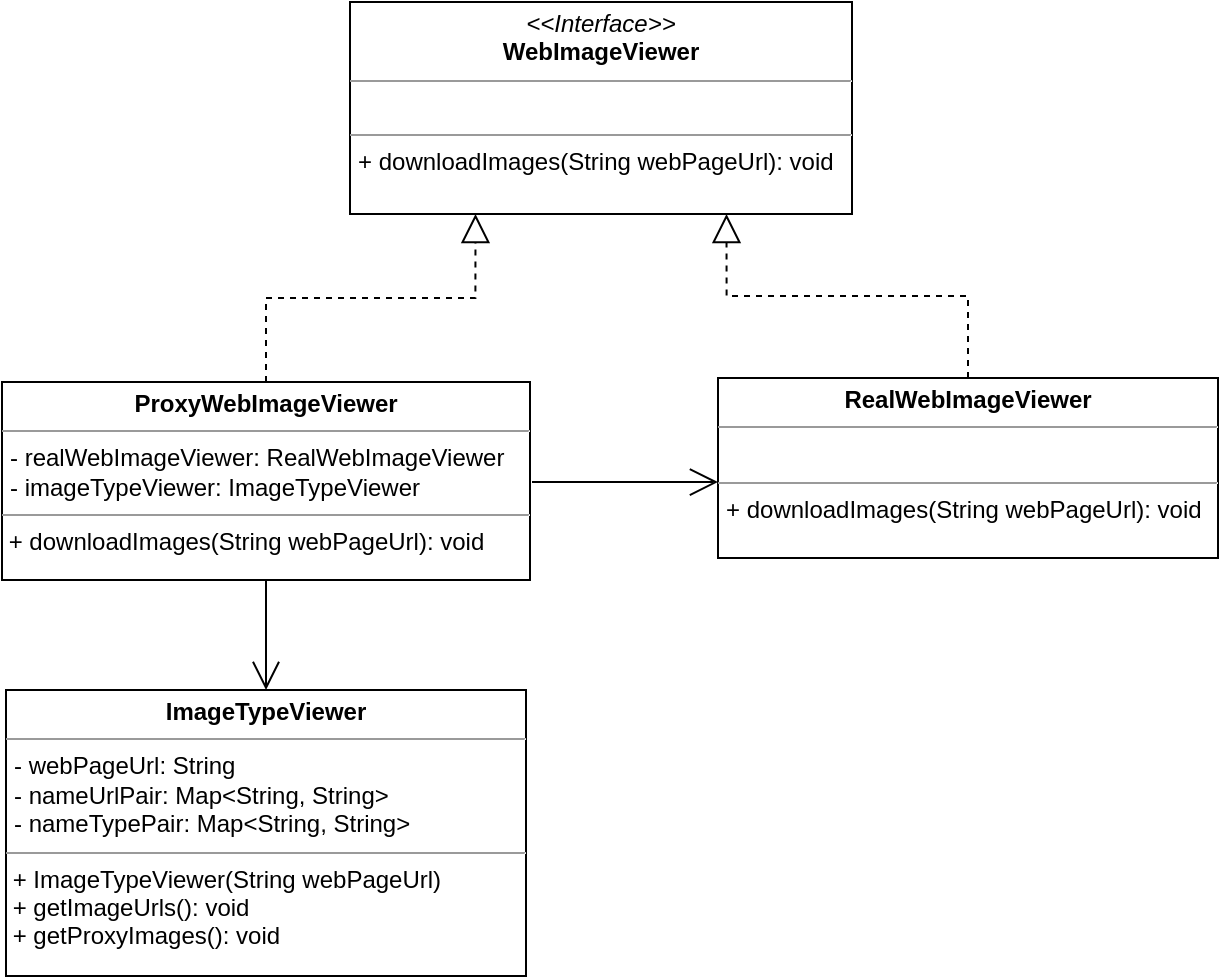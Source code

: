 <mxfile version="19.0.3" type="device"><diagram id="C5RBs43oDa-KdzZeNtuy" name="Page-1"><mxGraphModel dx="920" dy="538" grid="0" gridSize="10" guides="0" tooltips="1" connect="1" arrows="1" fold="1" page="0" pageScale="1" pageWidth="827" pageHeight="1169" math="0" shadow="0"><root><mxCell id="WIyWlLk6GJQsqaUBKTNV-0"/><mxCell id="WIyWlLk6GJQsqaUBKTNV-1" parent="WIyWlLk6GJQsqaUBKTNV-0"/><mxCell id="6kgDRQaV2MLnE1PNb5L8-4" value="&lt;p style=&quot;margin:0px;margin-top:4px;text-align:center;&quot;&gt;&lt;b&gt;RealWebImageViewer&lt;/b&gt;&lt;/p&gt;&lt;hr size=&quot;1&quot;&gt;&lt;p style=&quot;margin:0px;margin-left:4px;&quot;&gt;&amp;nbsp;&lt;/p&gt;&lt;hr size=&quot;1&quot;&gt;&lt;p style=&quot;margin:0px;margin-left:4px;&quot;&gt;+ downloadImages(String webPageUrl): void&lt;/p&gt;" style="verticalAlign=top;align=left;overflow=fill;fontSize=12;fontFamily=Helvetica;html=1;" vertex="1" parent="WIyWlLk6GJQsqaUBKTNV-1"><mxGeometry x="434" y="276" width="250" height="90" as="geometry"/></mxCell><mxCell id="6kgDRQaV2MLnE1PNb5L8-5" value="&lt;p style=&quot;margin:0px;margin-top:4px;text-align:center;&quot;&gt;&lt;i&gt;&amp;lt;&amp;lt;Interface&amp;gt;&amp;gt;&lt;/i&gt;&lt;br&gt;&lt;b&gt;WebImageViewer&lt;/b&gt;&lt;/p&gt;&lt;hr size=&quot;1&quot;&gt;&lt;p style=&quot;margin:0px;margin-left:4px;&quot;&gt;&amp;nbsp;&lt;/p&gt;&lt;hr size=&quot;1&quot;&gt;&lt;p style=&quot;margin:0px;margin-left:4px;&quot;&gt;+ downloadImages(String webPageUrl): void&lt;br&gt;&lt;br&gt;&lt;/p&gt;" style="verticalAlign=top;align=left;overflow=fill;fontSize=12;fontFamily=Helvetica;html=1;" vertex="1" parent="WIyWlLk6GJQsqaUBKTNV-1"><mxGeometry x="250" y="88" width="251" height="106" as="geometry"/></mxCell><mxCell id="6kgDRQaV2MLnE1PNb5L8-6" value="&lt;p style=&quot;margin:0px;margin-top:4px;text-align:center;&quot;&gt;&lt;b&gt;ProxyWebImageViewer&lt;/b&gt;&lt;/p&gt;&lt;hr size=&quot;1&quot;&gt;&lt;p style=&quot;margin:0px;margin-left:4px;&quot;&gt;- realWebImageViewer: RealWebImageViewer&lt;/p&gt;&lt;p style=&quot;margin:0px;margin-left:4px;&quot;&gt;- imageTypeViewer: ImageTypeViewer&lt;br&gt;&lt;/p&gt;&lt;hr size=&quot;1&quot;&gt;&amp;nbsp;&lt;span style=&quot;background-color: initial;&quot;&gt;+ downloadImages(String webPageUrl): void&lt;/span&gt;" style="verticalAlign=top;align=left;overflow=fill;fontSize=12;fontFamily=Helvetica;html=1;" vertex="1" parent="WIyWlLk6GJQsqaUBKTNV-1"><mxGeometry x="76" y="278" width="264" height="99" as="geometry"/></mxCell><mxCell id="6kgDRQaV2MLnE1PNb5L8-7" value="" style="endArrow=open;endFill=1;endSize=12;html=1;rounded=0;entryX=0;entryY=0.578;entryDx=0;entryDy=0;entryPerimeter=0;" edge="1" parent="WIyWlLk6GJQsqaUBKTNV-1" target="6kgDRQaV2MLnE1PNb5L8-4"><mxGeometry width="160" relative="1" as="geometry"><mxPoint x="341" y="328" as="sourcePoint"/><mxPoint x="434" y="314" as="targetPoint"/></mxGeometry></mxCell><mxCell id="6kgDRQaV2MLnE1PNb5L8-8" value="" style="endArrow=block;dashed=1;endFill=0;endSize=12;html=1;rounded=0;entryX=0.25;entryY=1;entryDx=0;entryDy=0;exitX=0.5;exitY=0;exitDx=0;exitDy=0;edgeStyle=orthogonalEdgeStyle;" edge="1" parent="WIyWlLk6GJQsqaUBKTNV-1" source="6kgDRQaV2MLnE1PNb5L8-6" target="6kgDRQaV2MLnE1PNb5L8-5"><mxGeometry width="160" relative="1" as="geometry"><mxPoint x="78" y="266" as="sourcePoint"/><mxPoint x="257" y="470" as="targetPoint"/></mxGeometry></mxCell><mxCell id="6kgDRQaV2MLnE1PNb5L8-9" value="&lt;p style=&quot;margin:0px;margin-top:4px;text-align:center;&quot;&gt;&lt;b&gt;ImageTypeViewer&lt;/b&gt;&lt;/p&gt;&lt;hr size=&quot;1&quot;&gt;&lt;p style=&quot;margin:0px;margin-left:4px;&quot;&gt;- webPageUrl: String&lt;/p&gt;&lt;p style=&quot;margin:0px;margin-left:4px;&quot;&gt;- nameUrlPair: Map&amp;lt;String, String&amp;gt;&lt;/p&gt;&lt;p style=&quot;margin:0px;margin-left:4px;&quot;&gt;- nameTypePair: Map&amp;lt;String, String&amp;gt;&lt;/p&gt;&lt;hr size=&quot;1&quot;&gt;&lt;p style=&quot;margin:0px;margin-left:4px;&quot;&gt;&lt;/p&gt;&amp;nbsp;+ ImageTypeViewer(String webPageUrl)&lt;br&gt;&amp;nbsp;+ getImageUrls(): void&lt;br&gt;&amp;nbsp;+ getProxyImages(): void" style="verticalAlign=top;align=left;overflow=fill;fontSize=12;fontFamily=Helvetica;html=1;" vertex="1" parent="WIyWlLk6GJQsqaUBKTNV-1"><mxGeometry x="78" y="432" width="260" height="143" as="geometry"/></mxCell><mxCell id="6kgDRQaV2MLnE1PNb5L8-11" value="" style="endArrow=open;endFill=1;endSize=12;html=1;rounded=0;exitX=0.5;exitY=1;exitDx=0;exitDy=0;entryX=0.5;entryY=0;entryDx=0;entryDy=0;" edge="1" parent="WIyWlLk6GJQsqaUBKTNV-1" source="6kgDRQaV2MLnE1PNb5L8-6" target="6kgDRQaV2MLnE1PNb5L8-9"><mxGeometry width="160" relative="1" as="geometry"><mxPoint x="272" y="632" as="sourcePoint"/><mxPoint x="432" y="632" as="targetPoint"/></mxGeometry></mxCell><mxCell id="6kgDRQaV2MLnE1PNb5L8-12" value="" style="endArrow=block;dashed=1;endFill=0;endSize=12;html=1;rounded=0;exitX=0.5;exitY=0;exitDx=0;exitDy=0;entryX=0.75;entryY=1;entryDx=0;entryDy=0;edgeStyle=orthogonalEdgeStyle;" edge="1" parent="WIyWlLk6GJQsqaUBKTNV-1" source="6kgDRQaV2MLnE1PNb5L8-4" target="6kgDRQaV2MLnE1PNb5L8-5"><mxGeometry width="160" relative="1" as="geometry"><mxPoint x="535" y="411" as="sourcePoint"/><mxPoint x="695" y="411" as="targetPoint"/></mxGeometry></mxCell></root></mxGraphModel></diagram></mxfile>